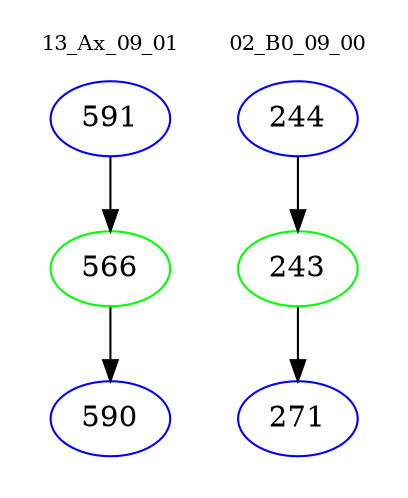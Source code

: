 digraph{
subgraph cluster_0 {
color = white
label = "13_Ax_09_01";
fontsize=10;
T0_591 [label="591", color="blue"]
T0_591 -> T0_566 [color="black"]
T0_566 [label="566", color="green"]
T0_566 -> T0_590 [color="black"]
T0_590 [label="590", color="blue"]
}
subgraph cluster_1 {
color = white
label = "02_B0_09_00";
fontsize=10;
T1_244 [label="244", color="blue"]
T1_244 -> T1_243 [color="black"]
T1_243 [label="243", color="green"]
T1_243 -> T1_271 [color="black"]
T1_271 [label="271", color="blue"]
}
}
